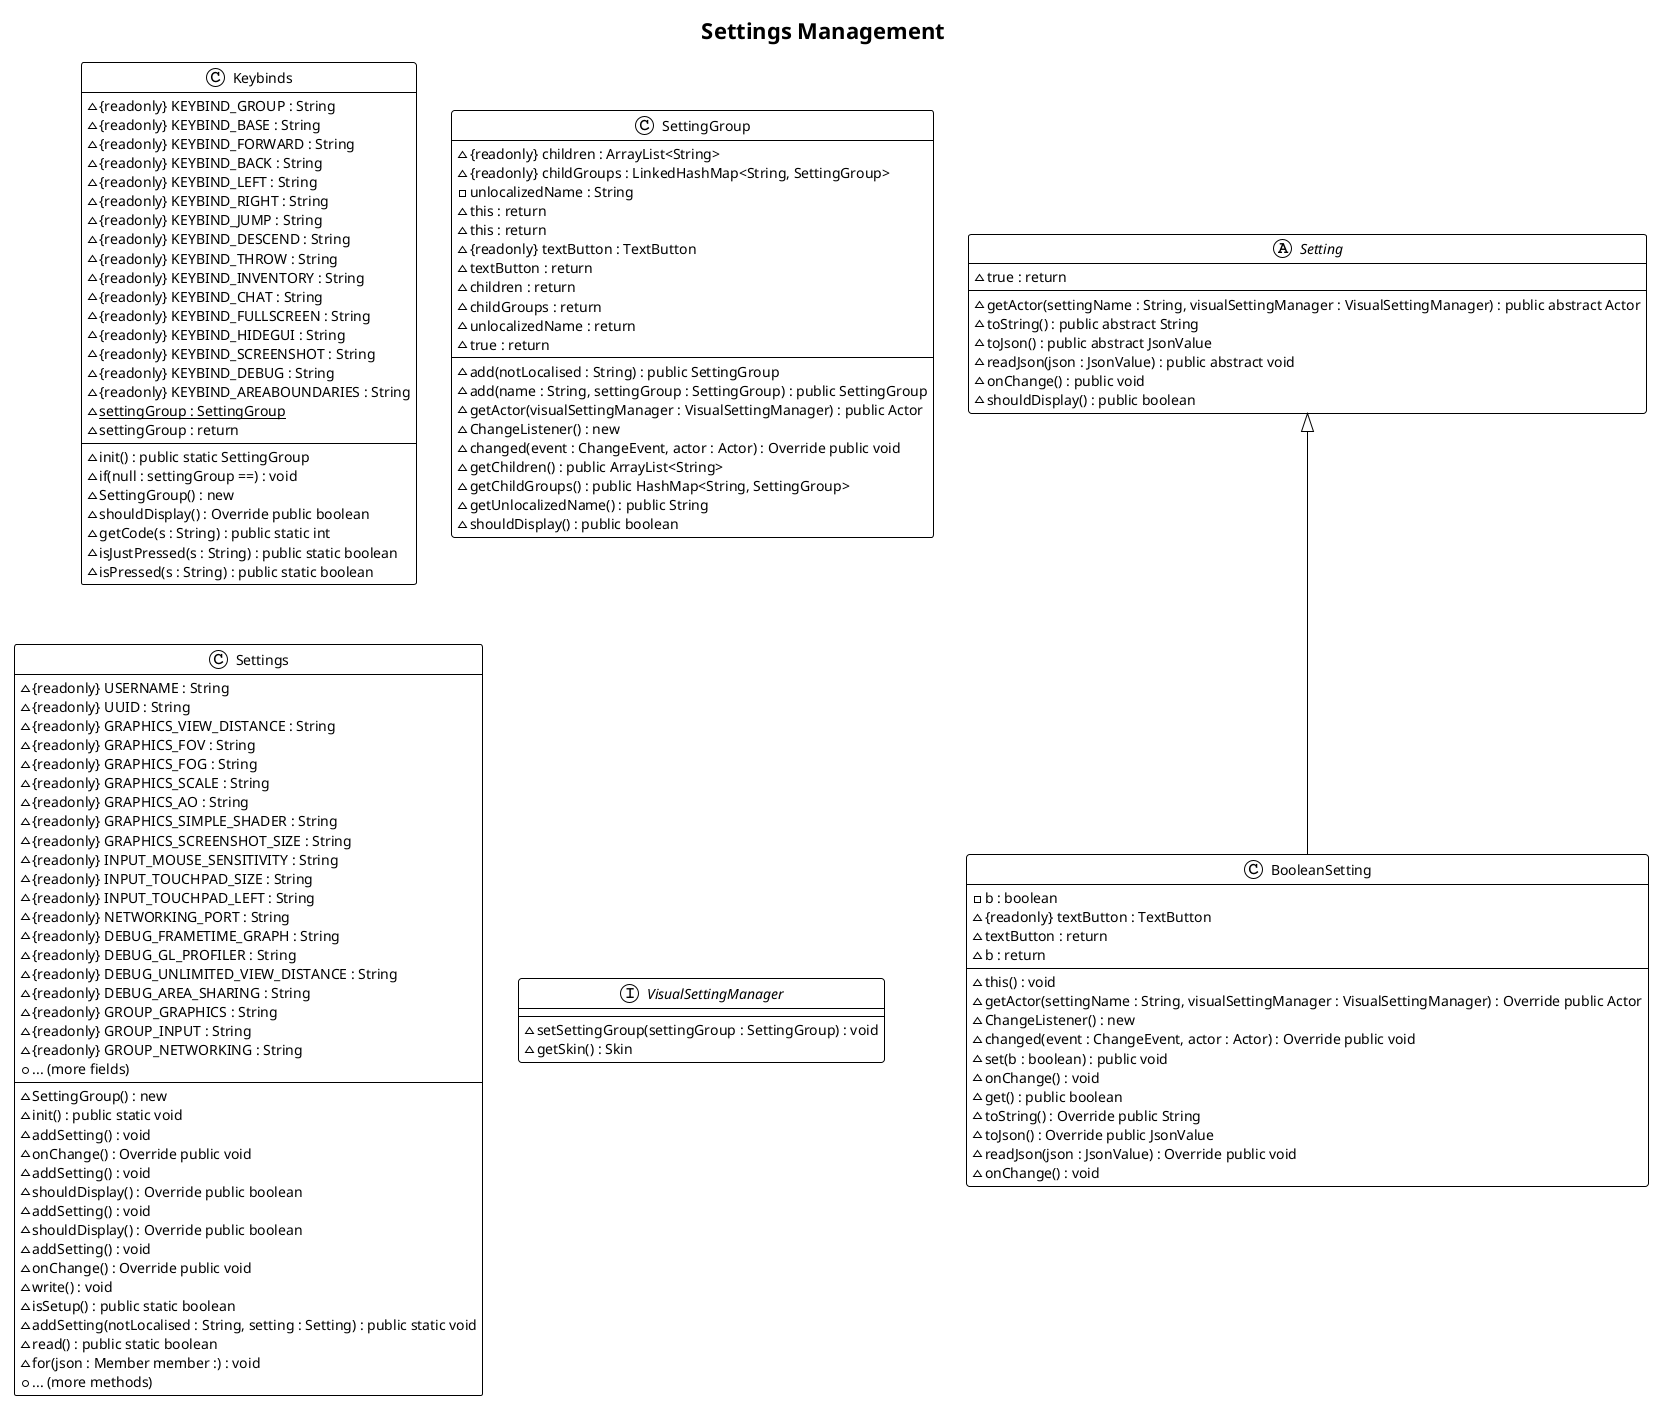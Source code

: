 @startuml Settings_Management
!theme plain
title Settings Management

    class Keybinds {
        ~{readonly} KEYBIND_GROUP : String
        ~{readonly} KEYBIND_BASE : String
        ~{readonly} KEYBIND_FORWARD : String
        ~{readonly} KEYBIND_BACK : String
        ~{readonly} KEYBIND_LEFT : String
        ~{readonly} KEYBIND_RIGHT : String
        ~{readonly} KEYBIND_JUMP : String
        ~{readonly} KEYBIND_DESCEND : String
        ~{readonly} KEYBIND_THROW : String
        ~{readonly} KEYBIND_INVENTORY : String
        ~{readonly} KEYBIND_CHAT : String
        ~{readonly} KEYBIND_FULLSCREEN : String
        ~{readonly} KEYBIND_HIDEGUI : String
        ~{readonly} KEYBIND_SCREENSHOT : String
        ~{readonly} KEYBIND_DEBUG : String
        ~{readonly} KEYBIND_AREABOUNDARIES : String
        ~{static} settingGroup : SettingGroup
        ~settingGroup : return
        --
        ~init() : public static SettingGroup
        ~if(null : settingGroup ==) : void
        ~SettingGroup() : new
        ~shouldDisplay() : Override public boolean
        ~getCode(s : String) : public static int
        ~isJustPressed(s : String) : public static boolean
        ~isPressed(s : String) : public static boolean
    }
    abstract class Setting {
        ~true : return
        --
        ~getActor(settingName : String, visualSettingManager : VisualSettingManager) : public abstract Actor
        ~toString() : public abstract String
        ~toJson() : public abstract JsonValue
        ~readJson(json : JsonValue) : public abstract void
        ~onChange() : public void
        ~shouldDisplay() : public boolean
    }
    class SettingGroup {
        ~{readonly} children : ArrayList<String>
        ~{readonly} childGroups : LinkedHashMap<String, SettingGroup>
        -unlocalizedName : String
        ~this : return
        ~this : return
        ~{readonly} textButton : TextButton
        ~textButton : return
        ~children : return
        ~childGroups : return
        ~unlocalizedName : return
        ~true : return
        --
        ~add(notLocalised : String) : public SettingGroup
        ~add(name : String, settingGroup : SettingGroup) : public SettingGroup
        ~getActor(visualSettingManager : VisualSettingManager) : public Actor
        ~ChangeListener() : new
        ~changed(event : ChangeEvent, actor : Actor) : Override public void
        ~getChildren() : public ArrayList<String>
        ~getChildGroups() : public HashMap<String, SettingGroup>
        ~getUnlocalizedName() : public String
        ~shouldDisplay() : public boolean
    }
    class Settings {
        ~{readonly} USERNAME : String
        ~{readonly} UUID : String
        ~{readonly} GRAPHICS_VIEW_DISTANCE : String
        ~{readonly} GRAPHICS_FOV : String
        ~{readonly} GRAPHICS_FOG : String
        ~{readonly} GRAPHICS_SCALE : String
        ~{readonly} GRAPHICS_AO : String
        ~{readonly} GRAPHICS_SIMPLE_SHADER : String
        ~{readonly} GRAPHICS_SCREENSHOT_SIZE : String
        ~{readonly} INPUT_MOUSE_SENSITIVITY : String
        ~{readonly} INPUT_TOUCHPAD_SIZE : String
        ~{readonly} INPUT_TOUCHPAD_LEFT : String
        ~{readonly} NETWORKING_PORT : String
        ~{readonly} DEBUG_FRAMETIME_GRAPH : String
        ~{readonly} DEBUG_GL_PROFILER : String
        ~{readonly} DEBUG_UNLIMITED_VIEW_DISTANCE : String
        ~{readonly} DEBUG_AREA_SHARING : String
        ~{readonly} GROUP_GRAPHICS : String
        ~{readonly} GROUP_INPUT : String
        ~{readonly} GROUP_NETWORKING : String
        +... (more fields)
        --
        ~SettingGroup() : new
        ~init() : public static void
        ~addSetting() : void
        ~onChange() : Override public void
        ~addSetting() : void
        ~shouldDisplay() : Override public boolean
        ~addSetting() : void
        ~shouldDisplay() : Override public boolean
        ~addSetting() : void
        ~onChange() : Override public void
        ~write() : void
        ~isSetup() : public static boolean
        ~addSetting(notLocalised : String, setting : Setting) : public static void
        ~read() : public static boolean
        ~for(json : Member member :) : void
        +... (more methods)
    }
    interface VisualSettingManager {
        ~setSettingGroup(settingGroup : SettingGroup) : void
        ~getSkin() : Skin
    }
    class BooleanSetting {
        -b : boolean
        ~{readonly} textButton : TextButton
        ~textButton : return
        ~b : return
        --
        ~this() : void
        ~getActor(settingName : String, visualSettingManager : VisualSettingManager) : Override public Actor
        ~ChangeListener() : new
        ~changed(event : ChangeEvent, actor : Actor) : Override public void
        ~set(b : boolean) : public void
        ~onChange() : void
        ~get() : public boolean
        ~toString() : Override public String
        ~toJson() : Override public JsonValue
        ~readJson(json : JsonValue) : Override public void
        ~onChange() : void
    }
    Setting <|-- BooleanSetting
@enduml
